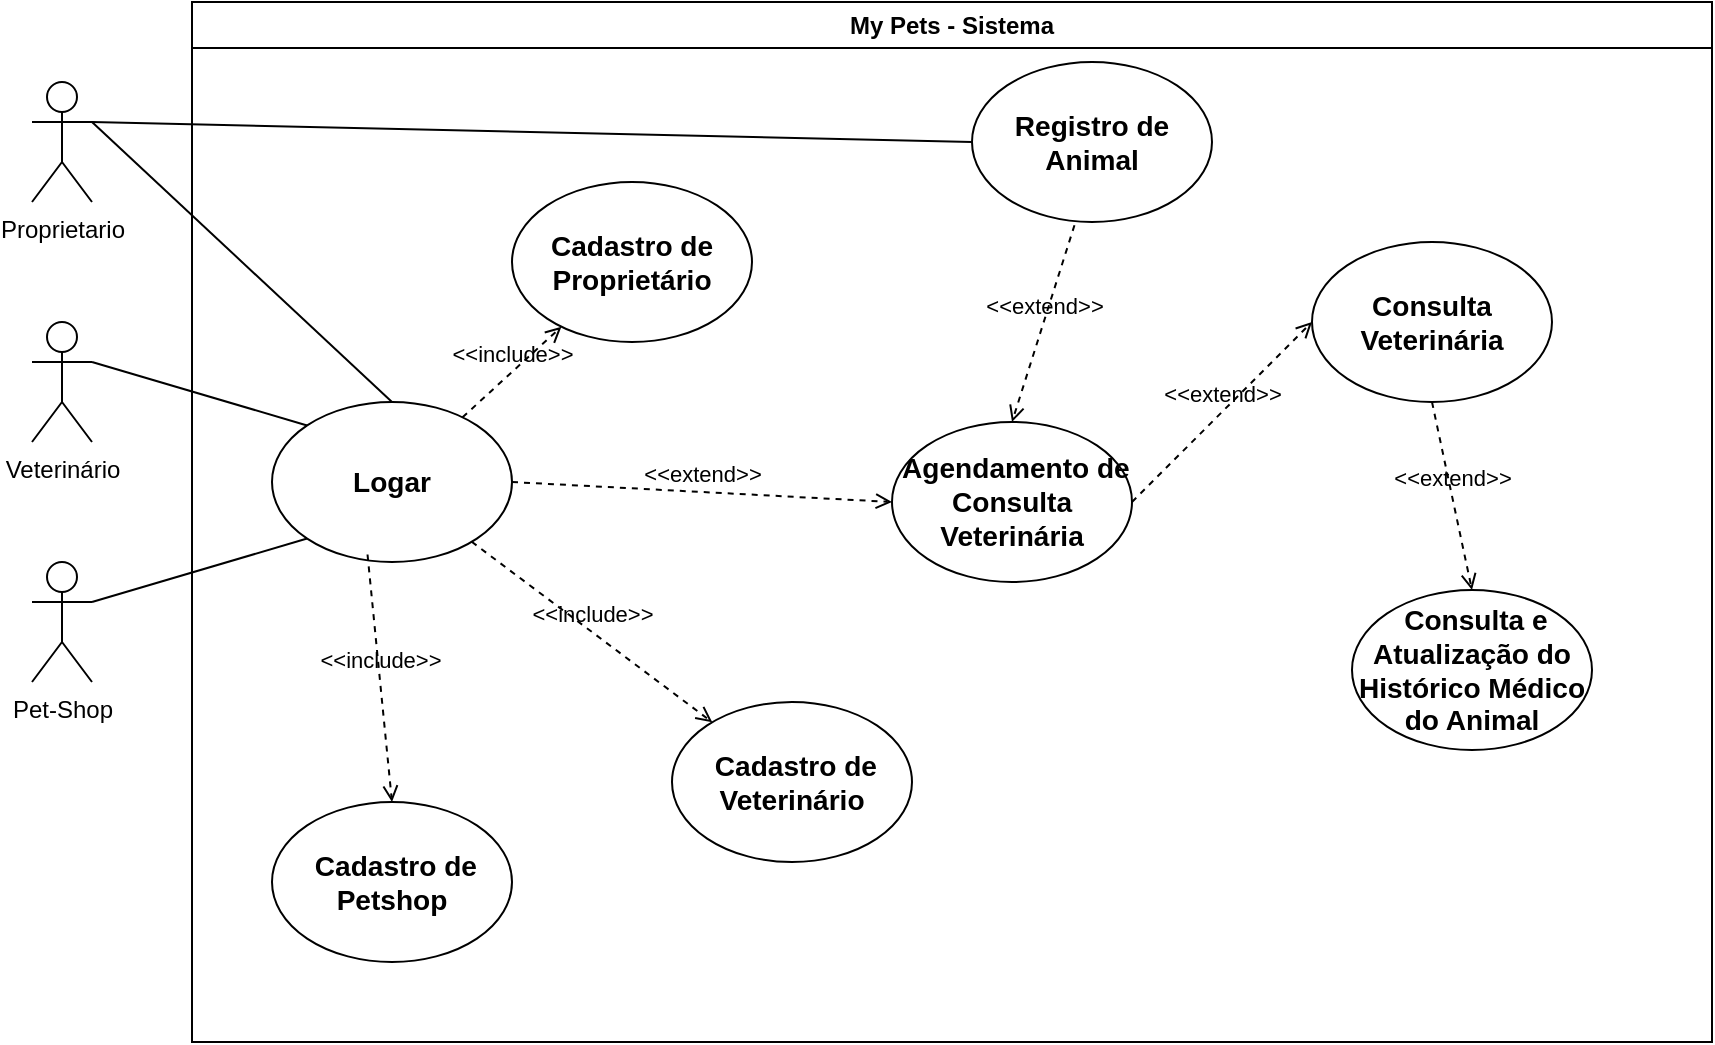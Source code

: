 <mxfile version="24.7.12">
  <diagram name="Página-1" id="SuCYYnUPxGJdnPJ4EsLQ">
    <mxGraphModel dx="990" dy="539" grid="1" gridSize="10" guides="1" tooltips="1" connect="1" arrows="1" fold="1" page="1" pageScale="1" pageWidth="1169" pageHeight="827" math="0" shadow="0">
      <root>
        <mxCell id="0" />
        <mxCell id="1" parent="0" />
        <mxCell id="Clqos_Tl6hFGt3WGWj2Z-1" value="Proprietario" style="shape=umlActor;verticalLabelPosition=bottom;verticalAlign=top;html=1;outlineConnect=0;" parent="1" vertex="1">
          <mxGeometry x="40" y="80" width="30" height="60" as="geometry" />
        </mxCell>
        <mxCell id="Clqos_Tl6hFGt3WGWj2Z-2" value="Veterinário" style="shape=umlActor;verticalLabelPosition=bottom;verticalAlign=top;html=1;outlineConnect=0;" parent="1" vertex="1">
          <mxGeometry x="40" y="200" width="30" height="60" as="geometry" />
        </mxCell>
        <mxCell id="Clqos_Tl6hFGt3WGWj2Z-3" value="Pet-Shop" style="shape=umlActor;verticalLabelPosition=bottom;verticalAlign=top;html=1;outlineConnect=0;" parent="1" vertex="1">
          <mxGeometry x="40" y="320" width="30" height="60" as="geometry" />
        </mxCell>
        <mxCell id="Clqos_Tl6hFGt3WGWj2Z-15" value="My Pets - Sistema" style="swimlane;whiteSpace=wrap;html=1;" parent="1" vertex="1">
          <mxGeometry x="120" y="40" width="760" height="520" as="geometry" />
        </mxCell>
        <mxCell id="Clqos_Tl6hFGt3WGWj2Z-16" value="&lt;h3 class=&quot;western&quot;&gt;&lt;strong&gt;Cadastro de Proprietário&lt;/strong&gt;&lt;/h3&gt;" style="ellipse;whiteSpace=wrap;html=1;" parent="Clqos_Tl6hFGt3WGWj2Z-15" vertex="1">
          <mxGeometry x="160" y="90" width="120" height="80" as="geometry" />
        </mxCell>
        <mxCell id="Clqos_Tl6hFGt3WGWj2Z-17" value="&lt;h3 class=&quot;western&quot;&gt;&lt;strong&gt;Logar&lt;/strong&gt;&lt;/h3&gt;" style="ellipse;whiteSpace=wrap;html=1;" parent="Clqos_Tl6hFGt3WGWj2Z-15" vertex="1">
          <mxGeometry x="40" y="200" width="120" height="80" as="geometry" />
        </mxCell>
        <mxCell id="Clqos_Tl6hFGt3WGWj2Z-19" value="&lt;h3 class=&quot;western&quot;&gt;&lt;strong&gt;Registro de Animal&lt;/strong&gt;&lt;/h3&gt;" style="ellipse;whiteSpace=wrap;html=1;" parent="Clqos_Tl6hFGt3WGWj2Z-15" vertex="1">
          <mxGeometry x="390" y="30" width="120" height="80" as="geometry" />
        </mxCell>
        <mxCell id="Clqos_Tl6hFGt3WGWj2Z-18" value="&lt;h3 class=&quot;western&quot;&gt;&amp;nbsp;Cadastro de Veterinário&lt;/h3&gt;" style="ellipse;whiteSpace=wrap;html=1;" parent="Clqos_Tl6hFGt3WGWj2Z-15" vertex="1">
          <mxGeometry x="240" y="350" width="120" height="80" as="geometry" />
        </mxCell>
        <mxCell id="Clqos_Tl6hFGt3WGWj2Z-20" value="&lt;h3 class=&quot;western&quot;&gt;&amp;nbsp;Cadastro de Petshop&lt;/h3&gt;" style="ellipse;whiteSpace=wrap;html=1;" parent="Clqos_Tl6hFGt3WGWj2Z-15" vertex="1">
          <mxGeometry x="40" y="400" width="120" height="80" as="geometry" />
        </mxCell>
        <mxCell id="Clqos_Tl6hFGt3WGWj2Z-22" value="&lt;h3 class=&quot;western&quot;&gt;&amp;nbsp;Agendamento de Consulta Veterinária&lt;/h3&gt;" style="ellipse;whiteSpace=wrap;html=1;" parent="Clqos_Tl6hFGt3WGWj2Z-15" vertex="1">
          <mxGeometry x="350" y="210" width="120" height="80" as="geometry" />
        </mxCell>
        <mxCell id="Clqos_Tl6hFGt3WGWj2Z-23" value="&lt;h3 class=&quot;western&quot;&gt;&amp;nbsp;Consulta e Atualização do Histórico Médico do Animal&lt;/h3&gt;" style="ellipse;whiteSpace=wrap;html=1;" parent="Clqos_Tl6hFGt3WGWj2Z-15" vertex="1">
          <mxGeometry x="580" y="294" width="120" height="80" as="geometry" />
        </mxCell>
        <mxCell id="Clqos_Tl6hFGt3WGWj2Z-27" value="&amp;lt;&amp;lt;include&amp;gt;&amp;gt;" style="html=1;verticalAlign=bottom;labelBackgroundColor=none;endArrow=open;endFill=0;dashed=1;rounded=0;" parent="Clqos_Tl6hFGt3WGWj2Z-15" source="Clqos_Tl6hFGt3WGWj2Z-17" target="Clqos_Tl6hFGt3WGWj2Z-16" edge="1">
          <mxGeometry width="160" relative="1" as="geometry">
            <mxPoint x="140" y="170" as="sourcePoint" />
            <mxPoint x="410" y="359.38" as="targetPoint" />
          </mxGeometry>
        </mxCell>
        <mxCell id="Clqos_Tl6hFGt3WGWj2Z-29" value="&amp;lt;&amp;lt;include&amp;gt;&amp;gt;" style="html=1;verticalAlign=bottom;labelBackgroundColor=none;endArrow=open;endFill=0;dashed=1;rounded=0;exitX=0.398;exitY=0.953;exitDx=0;exitDy=0;exitPerimeter=0;entryX=0.5;entryY=0;entryDx=0;entryDy=0;" parent="Clqos_Tl6hFGt3WGWj2Z-15" source="Clqos_Tl6hFGt3WGWj2Z-17" target="Clqos_Tl6hFGt3WGWj2Z-20" edge="1">
          <mxGeometry width="160" relative="1" as="geometry">
            <mxPoint x="270" y="379.38" as="sourcePoint" />
            <mxPoint x="430" y="379.38" as="targetPoint" />
          </mxGeometry>
        </mxCell>
        <mxCell id="Clqos_Tl6hFGt3WGWj2Z-28" value="&amp;lt;&amp;lt;include&amp;gt;&amp;gt;" style="html=1;verticalAlign=bottom;labelBackgroundColor=none;endArrow=open;endFill=0;dashed=1;rounded=0;" parent="Clqos_Tl6hFGt3WGWj2Z-15" source="Clqos_Tl6hFGt3WGWj2Z-17" target="Clqos_Tl6hFGt3WGWj2Z-18" edge="1">
          <mxGeometry width="160" relative="1" as="geometry">
            <mxPoint x="260" y="369.38" as="sourcePoint" />
            <mxPoint x="420" y="369.38" as="targetPoint" />
          </mxGeometry>
        </mxCell>
        <mxCell id="Clqos_Tl6hFGt3WGWj2Z-33" value="&amp;lt;&amp;lt;extend&amp;gt;&amp;gt;" style="html=1;verticalAlign=bottom;labelBackgroundColor=none;endArrow=open;endFill=0;dashed=1;rounded=0;entryX=0.5;entryY=0;entryDx=0;entryDy=0;exitX=0.5;exitY=1;exitDx=0;exitDy=0;" parent="Clqos_Tl6hFGt3WGWj2Z-15" source="HcaiznJlGV5WDNEf7o0Q-1" target="Clqos_Tl6hFGt3WGWj2Z-23" edge="1">
          <mxGeometry width="160" relative="1" as="geometry">
            <mxPoint x="340" y="240" as="sourcePoint" />
            <mxPoint x="500" y="240" as="targetPoint" />
          </mxGeometry>
        </mxCell>
        <mxCell id="Clqos_Tl6hFGt3WGWj2Z-35" value="&amp;lt;&amp;lt;extend&amp;gt;&amp;gt;" style="html=1;verticalAlign=bottom;labelBackgroundColor=none;endArrow=open;endFill=0;dashed=1;rounded=0;entryX=0;entryY=0.5;entryDx=0;entryDy=0;exitX=1;exitY=0.5;exitDx=0;exitDy=0;" parent="Clqos_Tl6hFGt3WGWj2Z-15" source="Clqos_Tl6hFGt3WGWj2Z-17" target="Clqos_Tl6hFGt3WGWj2Z-22" edge="1">
          <mxGeometry width="160" relative="1" as="geometry">
            <mxPoint x="440" y="250" as="sourcePoint" />
            <mxPoint x="430" y="330" as="targetPoint" />
          </mxGeometry>
        </mxCell>
        <mxCell id="HcaiznJlGV5WDNEf7o0Q-1" value="&lt;font style=&quot;font-size: 14px;&quot;&gt;&lt;b&gt;Consulta Veterinária&lt;/b&gt;&lt;/font&gt;" style="ellipse;whiteSpace=wrap;html=1;" parent="Clqos_Tl6hFGt3WGWj2Z-15" vertex="1">
          <mxGeometry x="560" y="120" width="120" height="80" as="geometry" />
        </mxCell>
        <mxCell id="HcaiznJlGV5WDNEf7o0Q-2" value="&amp;lt;&amp;lt;extend&amp;gt;&amp;gt;" style="html=1;verticalAlign=bottom;labelBackgroundColor=none;endArrow=open;endFill=0;dashed=1;rounded=0;entryX=0;entryY=0.5;entryDx=0;entryDy=0;exitX=1;exitY=0.5;exitDx=0;exitDy=0;" parent="Clqos_Tl6hFGt3WGWj2Z-15" source="Clqos_Tl6hFGt3WGWj2Z-22" target="HcaiznJlGV5WDNEf7o0Q-1" edge="1">
          <mxGeometry width="160" relative="1" as="geometry">
            <mxPoint x="640" y="260" as="sourcePoint" />
            <mxPoint x="620" y="370" as="targetPoint" />
          </mxGeometry>
        </mxCell>
        <mxCell id="HcaiznJlGV5WDNEf7o0Q-3" value="&amp;lt;&amp;lt;extend&amp;gt;&amp;gt;" style="html=1;verticalAlign=bottom;labelBackgroundColor=none;endArrow=open;endFill=0;dashed=1;rounded=0;entryX=0.5;entryY=0;entryDx=0;entryDy=0;exitX=0.427;exitY=1.02;exitDx=0;exitDy=0;exitPerimeter=0;" parent="Clqos_Tl6hFGt3WGWj2Z-15" source="Clqos_Tl6hFGt3WGWj2Z-19" target="Clqos_Tl6hFGt3WGWj2Z-22" edge="1">
          <mxGeometry width="160" relative="1" as="geometry">
            <mxPoint x="500" y="210" as="sourcePoint" />
            <mxPoint x="570" y="170" as="targetPoint" />
          </mxGeometry>
        </mxCell>
        <mxCell id="Clqos_Tl6hFGt3WGWj2Z-25" value="" style="endArrow=none;html=1;rounded=0;exitX=1;exitY=0.333;exitDx=0;exitDy=0;exitPerimeter=0;entryX=0;entryY=0;entryDx=0;entryDy=0;" parent="1" source="Clqos_Tl6hFGt3WGWj2Z-2" target="Clqos_Tl6hFGt3WGWj2Z-17" edge="1">
          <mxGeometry width="50" height="50" relative="1" as="geometry">
            <mxPoint x="180" y="140" as="sourcePoint" />
            <mxPoint x="230" y="90" as="targetPoint" />
          </mxGeometry>
        </mxCell>
        <mxCell id="Clqos_Tl6hFGt3WGWj2Z-26" value="" style="endArrow=none;html=1;rounded=0;entryX=1;entryY=0.333;entryDx=0;entryDy=0;entryPerimeter=0;exitX=0;exitY=1;exitDx=0;exitDy=0;" parent="1" source="Clqos_Tl6hFGt3WGWj2Z-17" target="Clqos_Tl6hFGt3WGWj2Z-3" edge="1">
          <mxGeometry width="50" height="50" relative="1" as="geometry">
            <mxPoint x="180" y="350" as="sourcePoint" />
            <mxPoint x="240" y="100" as="targetPoint" />
          </mxGeometry>
        </mxCell>
        <mxCell id="Clqos_Tl6hFGt3WGWj2Z-24" value="" style="endArrow=none;html=1;rounded=0;exitX=1;exitY=0.333;exitDx=0;exitDy=0;exitPerimeter=0;entryX=0.5;entryY=0;entryDx=0;entryDy=0;" parent="1" source="Clqos_Tl6hFGt3WGWj2Z-1" target="Clqos_Tl6hFGt3WGWj2Z-17" edge="1">
          <mxGeometry width="50" height="50" relative="1" as="geometry">
            <mxPoint x="170" y="130" as="sourcePoint" />
            <mxPoint x="220" y="80" as="targetPoint" />
          </mxGeometry>
        </mxCell>
        <mxCell id="Clqos_Tl6hFGt3WGWj2Z-31" value="" style="endArrow=none;html=1;rounded=0;exitX=1;exitY=0.333;exitDx=0;exitDy=0;entryX=0;entryY=0.5;entryDx=0;entryDy=0;exitPerimeter=0;" parent="1" source="Clqos_Tl6hFGt3WGWj2Z-1" target="Clqos_Tl6hFGt3WGWj2Z-19" edge="1">
          <mxGeometry width="50" height="50" relative="1" as="geometry">
            <mxPoint x="320" y="210" as="sourcePoint" />
            <mxPoint x="550" y="190" as="targetPoint" />
          </mxGeometry>
        </mxCell>
      </root>
    </mxGraphModel>
  </diagram>
</mxfile>
